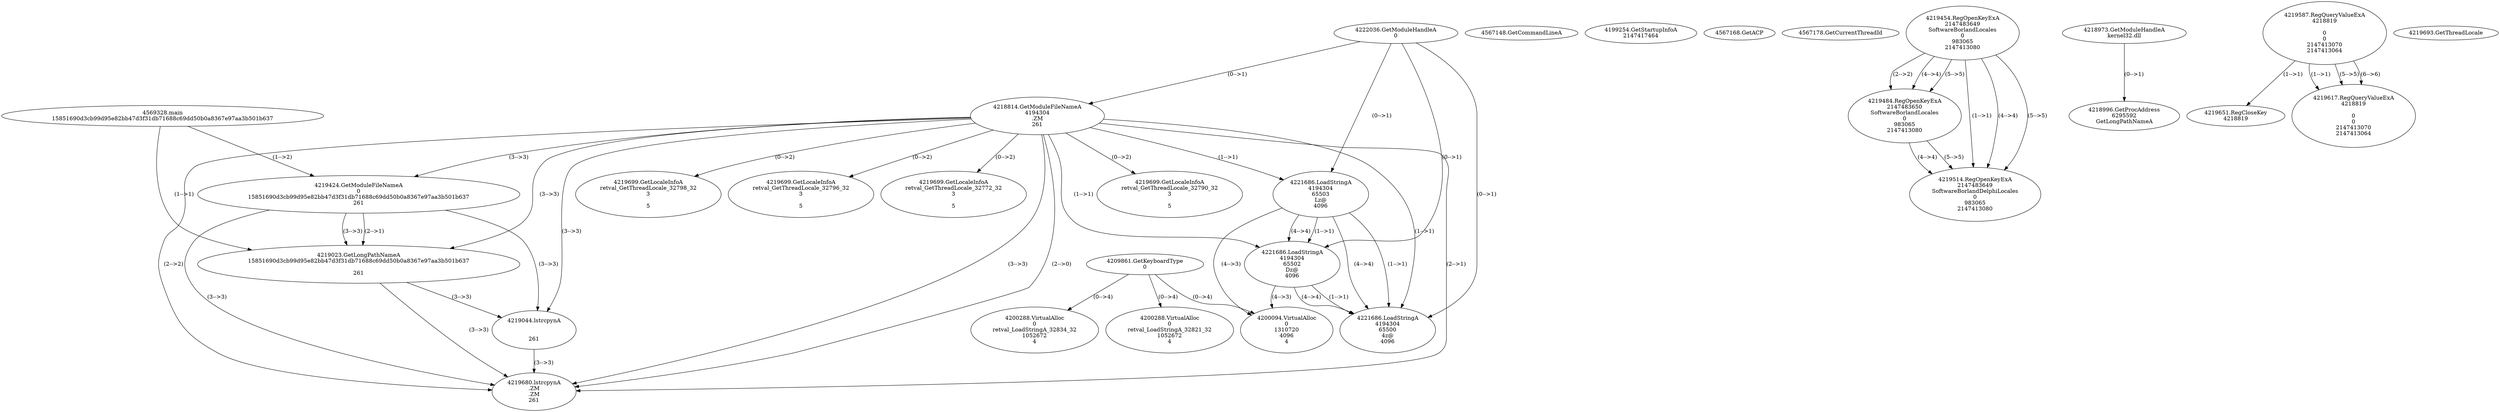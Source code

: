 // Global SCDG with merge call
digraph {
	0 [label="4569328.main
15851690d3cb99d95e82bb47d3f31db71688c69dd50b0a8367e97aa3b501b637"]
	1 [label="4222036.GetModuleHandleA
0"]
	2 [label="4209861.GetKeyboardType
0"]
	3 [label="4567148.GetCommandLineA
"]
	4 [label="4199254.GetStartupInfoA
2147417464"]
	5 [label="4567168.GetACP
"]
	6 [label="4567178.GetCurrentThreadId
"]
	7 [label="4218814.GetModuleFileNameA
4194304
.ZM
261"]
	1 -> 7 [label="(0-->1)"]
	8 [label="4219424.GetModuleFileNameA
0
15851690d3cb99d95e82bb47d3f31db71688c69dd50b0a8367e97aa3b501b637
261"]
	0 -> 8 [label="(1-->2)"]
	7 -> 8 [label="(3-->3)"]
	9 [label="4219454.RegOpenKeyExA
2147483649
Software\Borland\Locales
0
983065
2147413080"]
	10 [label="4218973.GetModuleHandleA
kernel32.dll"]
	11 [label="4218996.GetProcAddress
6295592
GetLongPathNameA"]
	10 -> 11 [label="(0-->1)"]
	12 [label="4219023.GetLongPathNameA
15851690d3cb99d95e82bb47d3f31db71688c69dd50b0a8367e97aa3b501b637

261"]
	0 -> 12 [label="(1-->1)"]
	8 -> 12 [label="(2-->1)"]
	7 -> 12 [label="(3-->3)"]
	8 -> 12 [label="(3-->3)"]
	13 [label="4219044.lstrcpynA


261"]
	7 -> 13 [label="(3-->3)"]
	8 -> 13 [label="(3-->3)"]
	12 -> 13 [label="(3-->3)"]
	14 [label="4219587.RegQueryValueExA
4218819

0
0
2147413070
2147413064"]
	15 [label="4219651.RegCloseKey
4218819"]
	14 -> 15 [label="(1-->1)"]
	16 [label="4219680.lstrcpynA
.ZM
.ZM
261"]
	7 -> 16 [label="(2-->1)"]
	7 -> 16 [label="(2-->2)"]
	7 -> 16 [label="(3-->3)"]
	8 -> 16 [label="(3-->3)"]
	12 -> 16 [label="(3-->3)"]
	13 -> 16 [label="(3-->3)"]
	7 -> 16 [label="(2-->0)"]
	17 [label="4219693.GetThreadLocale
"]
	18 [label="4219699.GetLocaleInfoA
retval_GetThreadLocale_32790_32
3

5"]
	7 -> 18 [label="(0-->2)"]
	19 [label="4221686.LoadStringA
4194304
65503
Lz@
4096"]
	1 -> 19 [label="(0-->1)"]
	7 -> 19 [label="(1-->1)"]
	20 [label="4221686.LoadStringA
4194304
65502
Dz@
4096"]
	1 -> 20 [label="(0-->1)"]
	7 -> 20 [label="(1-->1)"]
	19 -> 20 [label="(1-->1)"]
	19 -> 20 [label="(4-->4)"]
	21 [label="4200288.VirtualAlloc
0
retval_LoadStringA_32821_32
1052672
4"]
	2 -> 21 [label="(0-->4)"]
	22 [label="4219484.RegOpenKeyExA
2147483650
Software\Borland\Locales
0
983065
2147413080"]
	9 -> 22 [label="(2-->2)"]
	9 -> 22 [label="(4-->4)"]
	9 -> 22 [label="(5-->5)"]
	23 [label="4219617.RegQueryValueExA
4218819

0
0
2147413070
2147413064"]
	14 -> 23 [label="(1-->1)"]
	14 -> 23 [label="(5-->5)"]
	14 -> 23 [label="(6-->6)"]
	24 [label="4219699.GetLocaleInfoA
retval_GetThreadLocale_32798_32
3

5"]
	7 -> 24 [label="(0-->2)"]
	25 [label="4200288.VirtualAlloc
0
retval_LoadStringA_32834_32
1052672
4"]
	2 -> 25 [label="(0-->4)"]
	26 [label="4219699.GetLocaleInfoA
retval_GetThreadLocale_32796_32
3

5"]
	7 -> 26 [label="(0-->2)"]
	27 [label="4200094.VirtualAlloc
0
1310720
4096
4"]
	19 -> 27 [label="(4-->3)"]
	20 -> 27 [label="(4-->3)"]
	2 -> 27 [label="(0-->4)"]
	28 [label="4219514.RegOpenKeyExA
2147483649
Software\Borland\Delphi\Locales
0
983065
2147413080"]
	9 -> 28 [label="(1-->1)"]
	9 -> 28 [label="(4-->4)"]
	22 -> 28 [label="(4-->4)"]
	9 -> 28 [label="(5-->5)"]
	22 -> 28 [label="(5-->5)"]
	29 [label="4219699.GetLocaleInfoA
retval_GetThreadLocale_32772_32
3

5"]
	7 -> 29 [label="(0-->2)"]
	30 [label="4221686.LoadStringA
4194304
65500
4z@
4096"]
	1 -> 30 [label="(0-->1)"]
	7 -> 30 [label="(1-->1)"]
	19 -> 30 [label="(1-->1)"]
	20 -> 30 [label="(1-->1)"]
	19 -> 30 [label="(4-->4)"]
	20 -> 30 [label="(4-->4)"]
}
